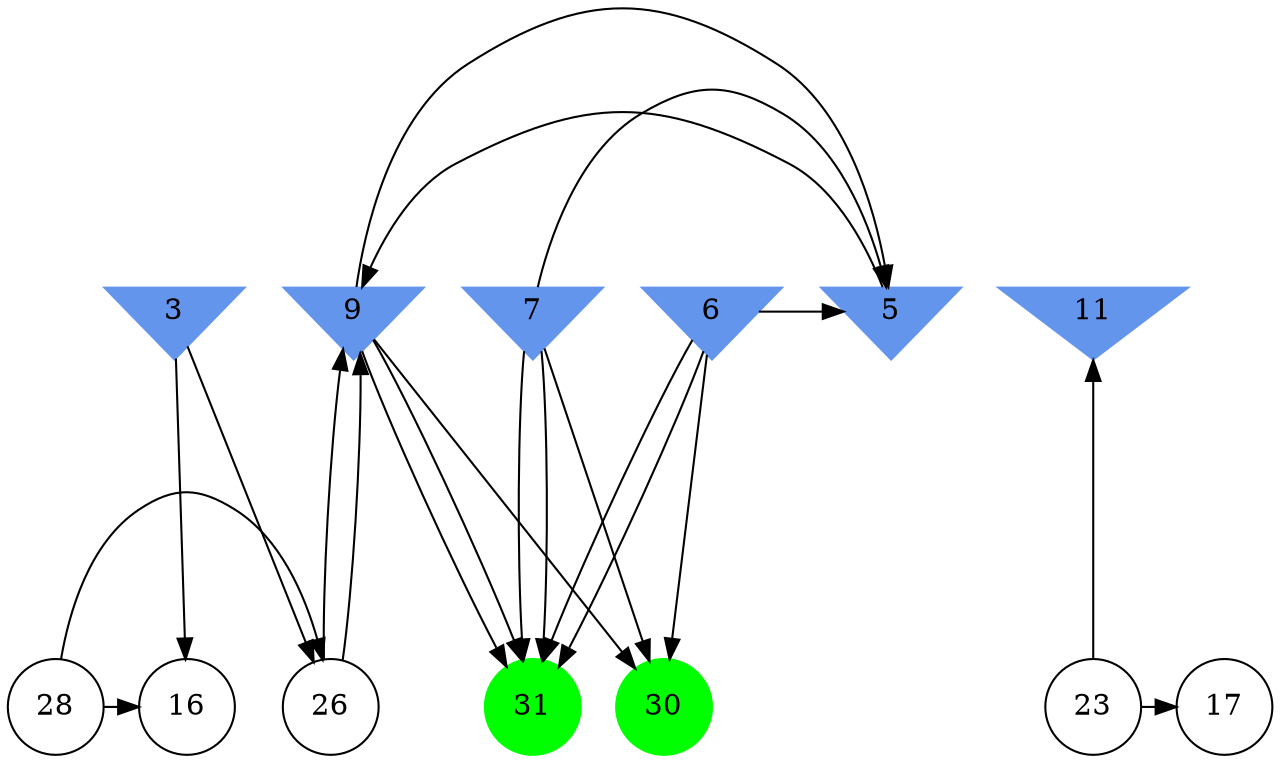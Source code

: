 digraph brain {
	ranksep=2.0;
	3 [shape=invtriangle,style=filled,color=cornflowerblue];
	5 [shape=invtriangle,style=filled,color=cornflowerblue];
	6 [shape=invtriangle,style=filled,color=cornflowerblue];
	7 [shape=invtriangle,style=filled,color=cornflowerblue];
	9 [shape=invtriangle,style=filled,color=cornflowerblue];
	11 [shape=invtriangle,style=filled,color=cornflowerblue];
	16 [shape=circle,color=black];
	17 [shape=circle,color=black];
	23 [shape=circle,color=black];
	26 [shape=circle,color=black];
	28 [shape=circle,color=black];
	30 [shape=circle,style=filled,color=green];
	31 [shape=circle,style=filled,color=green];
	28	->	26;
	28	->	16;
	3	->	26;
	3	->	16;
	6	->	31;
	6	->	30;
	9	->	31;
	9	->	30;
	7	->	31;
	7	->	30;
	5	->	9;
	26	->	9;
	26	->	9;
	23	->	11;
	23	->	17;
	6	->	31;
	6	->	5;
	9	->	31;
	9	->	5;
	7	->	31;
	7	->	5;
	{ rank=same; 3; 5; 6; 7; 9; 11; }
	{ rank=same; 16; 17; 23; 26; 28; }
	{ rank=same; 30; 31; }
}
